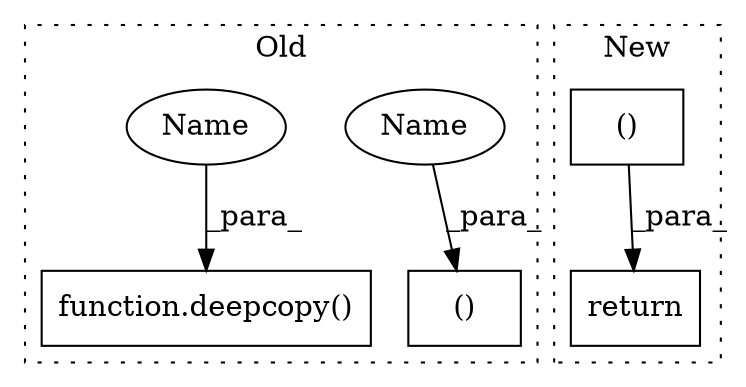 digraph G {
subgraph cluster0 {
1 [label="function.deepcopy()" a="75" s="4676,4701" l="9,1" shape="box"];
4 [label="()" a="54" s="5100" l="11" shape="box"];
5 [label="Name" a="87" s="5084" l="16" shape="ellipse"];
6 [label="Name" a="87" s="4685" l="16" shape="ellipse"];
label = "Old";
style="dotted";
}
subgraph cluster1 {
2 [label="()" a="54" s="2911" l="6" shape="box"];
3 [label="return" a="93" s="2888" l="7" shape="box"];
label = "New";
style="dotted";
}
2 -> 3 [label="_para_"];
5 -> 4 [label="_para_"];
6 -> 1 [label="_para_"];
}